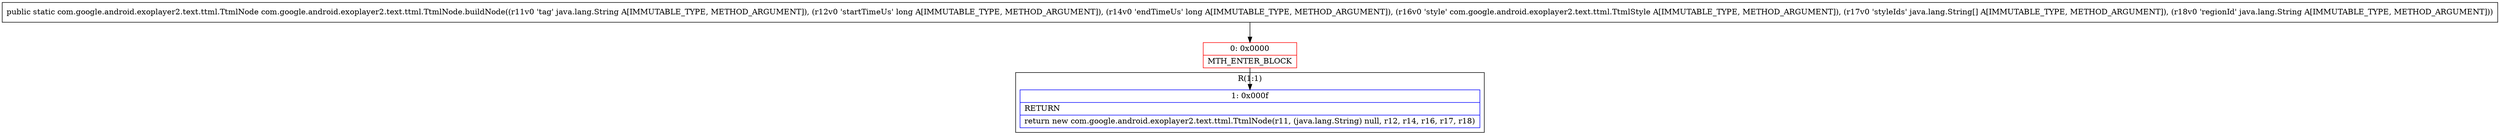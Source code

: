 digraph "CFG forcom.google.android.exoplayer2.text.ttml.TtmlNode.buildNode(Ljava\/lang\/String;JJLcom\/google\/android\/exoplayer2\/text\/ttml\/TtmlStyle;[Ljava\/lang\/String;Ljava\/lang\/String;)Lcom\/google\/android\/exoplayer2\/text\/ttml\/TtmlNode;" {
subgraph cluster_Region_1068589042 {
label = "R(1:1)";
node [shape=record,color=blue];
Node_1 [shape=record,label="{1\:\ 0x000f|RETURN\l|return new com.google.android.exoplayer2.text.ttml.TtmlNode(r11, (java.lang.String) null, r12, r14, r16, r17, r18)\l}"];
}
Node_0 [shape=record,color=red,label="{0\:\ 0x0000|MTH_ENTER_BLOCK\l}"];
MethodNode[shape=record,label="{public static com.google.android.exoplayer2.text.ttml.TtmlNode com.google.android.exoplayer2.text.ttml.TtmlNode.buildNode((r11v0 'tag' java.lang.String A[IMMUTABLE_TYPE, METHOD_ARGUMENT]), (r12v0 'startTimeUs' long A[IMMUTABLE_TYPE, METHOD_ARGUMENT]), (r14v0 'endTimeUs' long A[IMMUTABLE_TYPE, METHOD_ARGUMENT]), (r16v0 'style' com.google.android.exoplayer2.text.ttml.TtmlStyle A[IMMUTABLE_TYPE, METHOD_ARGUMENT]), (r17v0 'styleIds' java.lang.String[] A[IMMUTABLE_TYPE, METHOD_ARGUMENT]), (r18v0 'regionId' java.lang.String A[IMMUTABLE_TYPE, METHOD_ARGUMENT])) }"];
MethodNode -> Node_0;
Node_0 -> Node_1;
}

